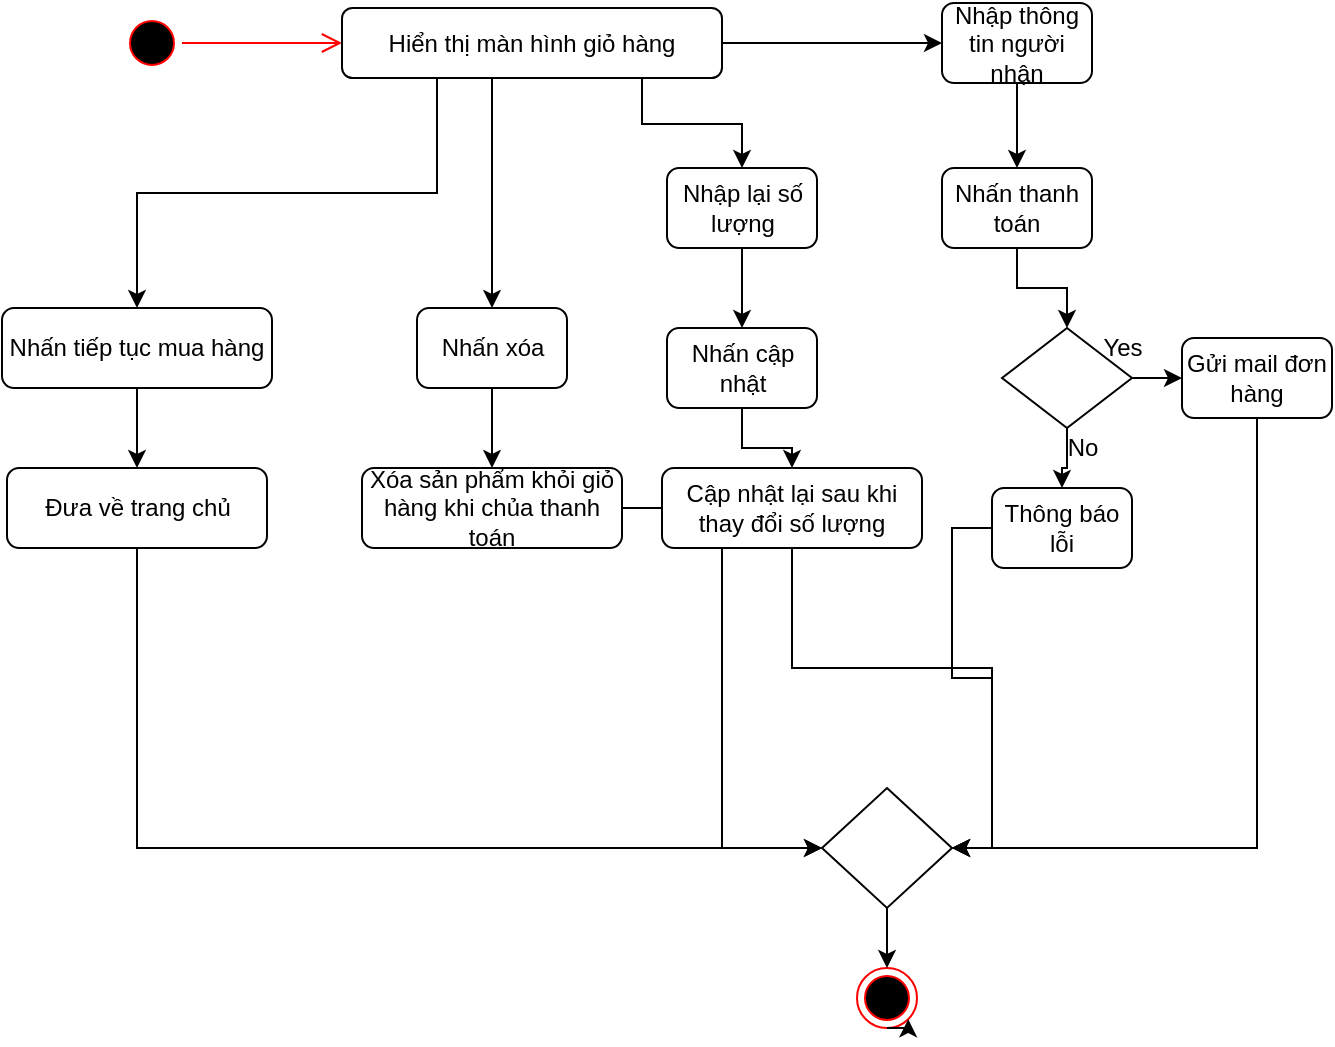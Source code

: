 <mxfile version="19.0.3" type="device"><diagram id="QBqKlY3g2DP-XWalpdIq" name="Page-1"><mxGraphModel dx="731" dy="512" grid="1" gridSize="10" guides="1" tooltips="1" connect="1" arrows="1" fold="1" page="1" pageScale="1" pageWidth="850" pageHeight="1100" math="0" shadow="0"><root><mxCell id="0"/><mxCell id="1" parent="0"/><mxCell id="4ao0sPYngcI6RRaedC2W-1" value="" style="ellipse;html=1;shape=startState;fillColor=#000000;strokeColor=#ff0000;" vertex="1" parent="1"><mxGeometry x="270" y="262.5" width="30" height="30" as="geometry"/></mxCell><mxCell id="4ao0sPYngcI6RRaedC2W-2" value="" style="edgeStyle=orthogonalEdgeStyle;html=1;verticalAlign=bottom;endArrow=open;endSize=8;strokeColor=#ff0000;rounded=0;entryX=0;entryY=0.5;entryDx=0;entryDy=0;" edge="1" source="4ao0sPYngcI6RRaedC2W-1" parent="1" target="4ao0sPYngcI6RRaedC2W-3"><mxGeometry relative="1" as="geometry"><mxPoint x="240" y="345" as="targetPoint"/></mxGeometry></mxCell><mxCell id="4ao0sPYngcI6RRaedC2W-4" style="edgeStyle=orthogonalEdgeStyle;rounded=0;orthogonalLoop=1;jettySize=auto;html=1;entryX=0.5;entryY=0;entryDx=0;entryDy=0;exitX=0.25;exitY=1;exitDx=0;exitDy=0;" edge="1" parent="1" source="4ao0sPYngcI6RRaedC2W-3" target="4ao0sPYngcI6RRaedC2W-5"><mxGeometry relative="1" as="geometry"><mxPoint x="245" y="430" as="targetPoint"/></mxGeometry></mxCell><mxCell id="4ao0sPYngcI6RRaedC2W-26" value="" style="edgeStyle=orthogonalEdgeStyle;rounded=0;orthogonalLoop=1;jettySize=auto;html=1;" edge="1" parent="1" source="4ao0sPYngcI6RRaedC2W-3" target="4ao0sPYngcI6RRaedC2W-23"><mxGeometry relative="1" as="geometry"><Array as="points"><mxPoint x="530" y="318"/><mxPoint x="580" y="318"/></Array></mxGeometry></mxCell><mxCell id="4ao0sPYngcI6RRaedC2W-27" value="" style="edgeStyle=orthogonalEdgeStyle;rounded=0;orthogonalLoop=1;jettySize=auto;html=1;" edge="1" parent="1" source="4ao0sPYngcI6RRaedC2W-3" target="4ao0sPYngcI6RRaedC2W-13"><mxGeometry relative="1" as="geometry"><Array as="points"><mxPoint x="455" y="310"/><mxPoint x="455" y="310"/></Array></mxGeometry></mxCell><mxCell id="4ao0sPYngcI6RRaedC2W-31" value="" style="edgeStyle=orthogonalEdgeStyle;rounded=0;orthogonalLoop=1;jettySize=auto;html=1;" edge="1" parent="1" source="4ao0sPYngcI6RRaedC2W-3" target="4ao0sPYngcI6RRaedC2W-30"><mxGeometry relative="1" as="geometry"/></mxCell><mxCell id="4ao0sPYngcI6RRaedC2W-3" value="Hiển thị màn hình giỏ hàng" style="rounded=1;whiteSpace=wrap;html=1;" vertex="1" parent="1"><mxGeometry x="380" y="260" width="190" height="35" as="geometry"/></mxCell><mxCell id="4ao0sPYngcI6RRaedC2W-7" style="edgeStyle=orthogonalEdgeStyle;rounded=0;orthogonalLoop=1;jettySize=auto;html=1;entryX=0.5;entryY=0;entryDx=0;entryDy=0;" edge="1" parent="1" source="4ao0sPYngcI6RRaedC2W-5" target="4ao0sPYngcI6RRaedC2W-6"><mxGeometry relative="1" as="geometry"/></mxCell><mxCell id="4ao0sPYngcI6RRaedC2W-5" value="Nhấn tiếp tục mua hàng" style="rounded=1;whiteSpace=wrap;html=1;" vertex="1" parent="1"><mxGeometry x="210" y="410" width="135" height="40" as="geometry"/></mxCell><mxCell id="4ao0sPYngcI6RRaedC2W-12" style="edgeStyle=orthogonalEdgeStyle;rounded=0;orthogonalLoop=1;jettySize=auto;html=1;entryX=0;entryY=0.5;entryDx=0;entryDy=0;exitX=0.5;exitY=1;exitDx=0;exitDy=0;" edge="1" parent="1" source="4ao0sPYngcI6RRaedC2W-6" target="4ao0sPYngcI6RRaedC2W-41"><mxGeometry relative="1" as="geometry"><mxPoint x="510.625" y="595" as="targetPoint"/></mxGeometry></mxCell><mxCell id="4ao0sPYngcI6RRaedC2W-6" value="Đưa về trang chủ" style="rounded=1;whiteSpace=wrap;html=1;" vertex="1" parent="1"><mxGeometry x="212.5" y="490" width="130" height="40" as="geometry"/></mxCell><mxCell id="4ao0sPYngcI6RRaedC2W-10" value="" style="ellipse;html=1;shape=endState;fillColor=#000000;strokeColor=#ff0000;" vertex="1" parent="1"><mxGeometry x="637.5" y="740" width="30" height="30" as="geometry"/></mxCell><mxCell id="4ao0sPYngcI6RRaedC2W-11" style="edgeStyle=orthogonalEdgeStyle;rounded=0;orthogonalLoop=1;jettySize=auto;html=1;exitX=0.5;exitY=1;exitDx=0;exitDy=0;entryX=1;entryY=1;entryDx=0;entryDy=0;" edge="1" parent="1" source="4ao0sPYngcI6RRaedC2W-10" target="4ao0sPYngcI6RRaedC2W-10"><mxGeometry relative="1" as="geometry"/></mxCell><mxCell id="4ao0sPYngcI6RRaedC2W-16" value="" style="edgeStyle=orthogonalEdgeStyle;rounded=0;orthogonalLoop=1;jettySize=auto;html=1;" edge="1" parent="1" source="4ao0sPYngcI6RRaedC2W-13" target="4ao0sPYngcI6RRaedC2W-15"><mxGeometry relative="1" as="geometry"/></mxCell><mxCell id="4ao0sPYngcI6RRaedC2W-13" value="Nhấn xóa" style="rounded=1;whiteSpace=wrap;html=1;" vertex="1" parent="1"><mxGeometry x="417.5" y="410" width="75" height="40" as="geometry"/></mxCell><mxCell id="4ao0sPYngcI6RRaedC2W-17" value="" style="edgeStyle=orthogonalEdgeStyle;rounded=0;orthogonalLoop=1;jettySize=auto;html=1;entryX=0;entryY=0.5;entryDx=0;entryDy=0;" edge="1" parent="1" source="4ao0sPYngcI6RRaedC2W-15" target="4ao0sPYngcI6RRaedC2W-41"><mxGeometry relative="1" as="geometry"><mxPoint x="603.8" y="590" as="targetPoint"/></mxGeometry></mxCell><mxCell id="4ao0sPYngcI6RRaedC2W-15" value="Xóa sản phẩm khỏi giỏ hàng khi chủa thanh toán" style="rounded=1;whiteSpace=wrap;html=1;" vertex="1" parent="1"><mxGeometry x="390" y="490" width="130" height="40" as="geometry"/></mxCell><mxCell id="4ao0sPYngcI6RRaedC2W-21" value="" style="edgeStyle=orthogonalEdgeStyle;rounded=0;orthogonalLoop=1;jettySize=auto;html=1;" edge="1" parent="1" source="4ao0sPYngcI6RRaedC2W-18" target="4ao0sPYngcI6RRaedC2W-20"><mxGeometry relative="1" as="geometry"/></mxCell><mxCell id="4ao0sPYngcI6RRaedC2W-18" value="Nhấn cập nhật" style="rounded=1;whiteSpace=wrap;html=1;" vertex="1" parent="1"><mxGeometry x="542.5" y="420" width="75" height="40" as="geometry"/></mxCell><mxCell id="4ao0sPYngcI6RRaedC2W-22" value="" style="edgeStyle=orthogonalEdgeStyle;rounded=0;orthogonalLoop=1;jettySize=auto;html=1;entryX=1;entryY=0.5;entryDx=0;entryDy=0;" edge="1" parent="1" source="4ao0sPYngcI6RRaedC2W-20" target="4ao0sPYngcI6RRaedC2W-41"><mxGeometry relative="1" as="geometry"><mxPoint x="654.037" y="597.24" as="targetPoint"/></mxGeometry></mxCell><mxCell id="4ao0sPYngcI6RRaedC2W-20" value="Cập nhật lại sau khi thay đổi số lượng" style="rounded=1;whiteSpace=wrap;html=1;" vertex="1" parent="1"><mxGeometry x="540" y="490" width="130" height="40" as="geometry"/></mxCell><mxCell id="4ao0sPYngcI6RRaedC2W-29" style="edgeStyle=orthogonalEdgeStyle;rounded=0;orthogonalLoop=1;jettySize=auto;html=1;entryX=0.5;entryY=0;entryDx=0;entryDy=0;" edge="1" parent="1" source="4ao0sPYngcI6RRaedC2W-23" target="4ao0sPYngcI6RRaedC2W-18"><mxGeometry relative="1" as="geometry"/></mxCell><mxCell id="4ao0sPYngcI6RRaedC2W-23" value="Nhập lại số lượng" style="rounded=1;whiteSpace=wrap;html=1;" vertex="1" parent="1"><mxGeometry x="542.5" y="340" width="75" height="40" as="geometry"/></mxCell><mxCell id="4ao0sPYngcI6RRaedC2W-33" value="" style="edgeStyle=orthogonalEdgeStyle;rounded=0;orthogonalLoop=1;jettySize=auto;html=1;" edge="1" parent="1" source="4ao0sPYngcI6RRaedC2W-30" target="4ao0sPYngcI6RRaedC2W-32"><mxGeometry relative="1" as="geometry"/></mxCell><mxCell id="4ao0sPYngcI6RRaedC2W-30" value="Nhập thông tin người nhận" style="rounded=1;whiteSpace=wrap;html=1;" vertex="1" parent="1"><mxGeometry x="680" y="257.5" width="75" height="40" as="geometry"/></mxCell><mxCell id="4ao0sPYngcI6RRaedC2W-35" value="" style="edgeStyle=orthogonalEdgeStyle;rounded=0;orthogonalLoop=1;jettySize=auto;html=1;" edge="1" parent="1" source="4ao0sPYngcI6RRaedC2W-32" target="4ao0sPYngcI6RRaedC2W-34"><mxGeometry relative="1" as="geometry"/></mxCell><mxCell id="4ao0sPYngcI6RRaedC2W-32" value="Nhấn thanh toán" style="rounded=1;whiteSpace=wrap;html=1;" vertex="1" parent="1"><mxGeometry x="680" y="340" width="75" height="40" as="geometry"/></mxCell><mxCell id="4ao0sPYngcI6RRaedC2W-38" value="" style="edgeStyle=orthogonalEdgeStyle;rounded=0;orthogonalLoop=1;jettySize=auto;html=1;" edge="1" parent="1" source="4ao0sPYngcI6RRaedC2W-34" target="4ao0sPYngcI6RRaedC2W-37"><mxGeometry relative="1" as="geometry"/></mxCell><mxCell id="4ao0sPYngcI6RRaedC2W-48" value="" style="edgeStyle=orthogonalEdgeStyle;rounded=0;orthogonalLoop=1;jettySize=auto;html=1;" edge="1" parent="1" source="4ao0sPYngcI6RRaedC2W-34" target="4ao0sPYngcI6RRaedC2W-45"><mxGeometry relative="1" as="geometry"/></mxCell><mxCell id="4ao0sPYngcI6RRaedC2W-34" value="" style="rhombus;whiteSpace=wrap;html=1;" vertex="1" parent="1"><mxGeometry x="710" y="420" width="65" height="50" as="geometry"/></mxCell><mxCell id="4ao0sPYngcI6RRaedC2W-44" style="edgeStyle=orthogonalEdgeStyle;rounded=0;orthogonalLoop=1;jettySize=auto;html=1;entryX=1;entryY=0.5;entryDx=0;entryDy=0;exitX=0.5;exitY=1;exitDx=0;exitDy=0;" edge="1" parent="1" source="4ao0sPYngcI6RRaedC2W-37" target="4ao0sPYngcI6RRaedC2W-41"><mxGeometry relative="1" as="geometry"/></mxCell><mxCell id="4ao0sPYngcI6RRaedC2W-37" value="Gửi mail đơn hàng" style="rounded=1;whiteSpace=wrap;html=1;" vertex="1" parent="1"><mxGeometry x="800" y="425" width="75" height="40" as="geometry"/></mxCell><mxCell id="4ao0sPYngcI6RRaedC2W-39" value="Yes" style="text;html=1;align=center;verticalAlign=middle;resizable=0;points=[];autosize=1;strokeColor=none;fillColor=none;" vertex="1" parent="1"><mxGeometry x="750" y="420" width="40" height="20" as="geometry"/></mxCell><mxCell id="4ao0sPYngcI6RRaedC2W-43" value="" style="edgeStyle=orthogonalEdgeStyle;rounded=0;orthogonalLoop=1;jettySize=auto;html=1;" edge="1" parent="1" source="4ao0sPYngcI6RRaedC2W-41" target="4ao0sPYngcI6RRaedC2W-10"><mxGeometry relative="1" as="geometry"/></mxCell><mxCell id="4ao0sPYngcI6RRaedC2W-41" value="" style="rhombus;whiteSpace=wrap;html=1;" vertex="1" parent="1"><mxGeometry x="620" y="650" width="65" height="60" as="geometry"/></mxCell><mxCell id="4ao0sPYngcI6RRaedC2W-49" style="edgeStyle=orthogonalEdgeStyle;rounded=0;orthogonalLoop=1;jettySize=auto;html=1;entryX=1;entryY=0.5;entryDx=0;entryDy=0;" edge="1" parent="1" source="4ao0sPYngcI6RRaedC2W-45" target="4ao0sPYngcI6RRaedC2W-41"><mxGeometry relative="1" as="geometry"/></mxCell><mxCell id="4ao0sPYngcI6RRaedC2W-45" value="Thông báo lỗi" style="rounded=1;whiteSpace=wrap;html=1;" vertex="1" parent="1"><mxGeometry x="705" y="500" width="70" height="40" as="geometry"/></mxCell><mxCell id="4ao0sPYngcI6RRaedC2W-50" value="No" style="text;html=1;align=center;verticalAlign=middle;resizable=0;points=[];autosize=1;strokeColor=none;fillColor=none;" vertex="1" parent="1"><mxGeometry x="735" y="470" width="30" height="20" as="geometry"/></mxCell></root></mxGraphModel></diagram></mxfile>